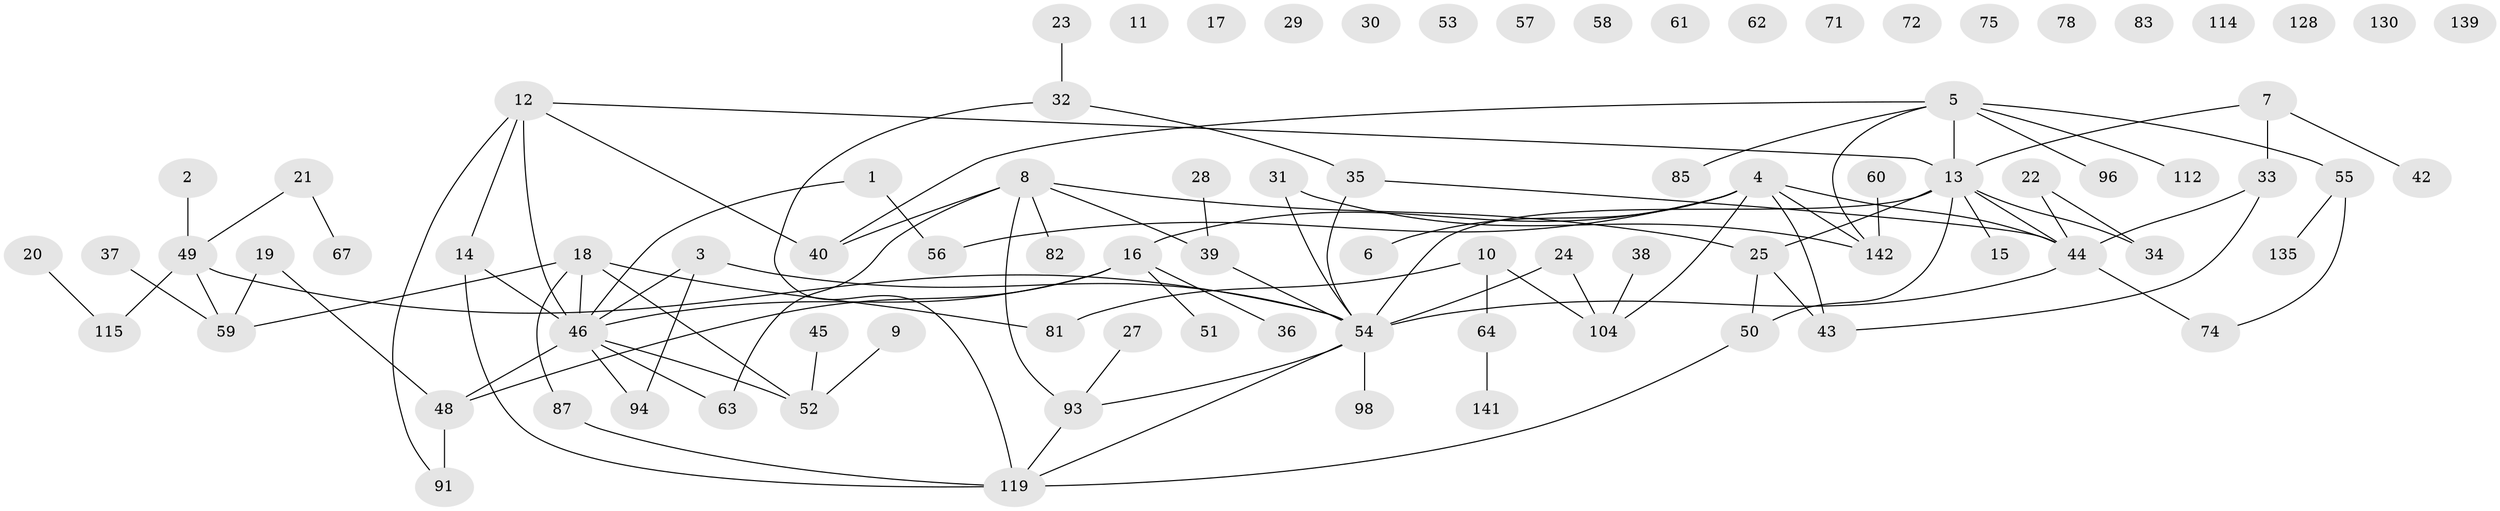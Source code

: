 // original degree distribution, {3: 0.23648648648648649, 2: 0.25, 1: 0.23648648648648649, 4: 0.08783783783783784, 5: 0.0472972972972973, 0: 0.11486486486486487, 8: 0.013513513513513514, 6: 0.006756756756756757, 7: 0.006756756756756757}
// Generated by graph-tools (version 1.1) at 2025/16/03/04/25 18:16:29]
// undirected, 88 vertices, 101 edges
graph export_dot {
graph [start="1"]
  node [color=gray90,style=filled];
  1 [super="+131+41"];
  2 [super="+26"];
  3 [super="+123"];
  4 [super="+120+47"];
  5 [super="+143+84"];
  6;
  7 [super="+69+65"];
  8 [super="+147"];
  9;
  10 [super="+70"];
  11;
  12 [super="+111+124"];
  13 [super="+125+108"];
  14 [super="+76"];
  15 [super="+138"];
  16 [super="+92+134"];
  17;
  18 [super="+95"];
  19;
  20;
  21;
  22;
  23;
  24 [super="+97"];
  25 [super="+99"];
  27;
  28;
  29;
  30;
  31;
  32;
  33;
  34;
  35;
  36;
  37;
  38;
  39;
  40 [super="+73+102"];
  42;
  43 [super="+107+86"];
  44;
  45;
  46 [super="+66"];
  48 [super="+133+77"];
  49;
  50 [super="+109"];
  51;
  52;
  53;
  54 [super="+100+80"];
  55;
  56 [super="+110"];
  57;
  58;
  59;
  60;
  61;
  62;
  63 [super="+79+89"];
  64;
  67;
  71;
  72;
  74;
  75 [super="+132"];
  78;
  81 [super="+90"];
  82;
  83;
  85;
  87 [super="+116"];
  91;
  93 [super="+117"];
  94;
  96;
  98 [super="+103"];
  104;
  112;
  114;
  115 [super="+118"];
  119 [super="+121"];
  128;
  130;
  135;
  139;
  141;
  142 [super="+145"];
  1 -- 56;
  1 -- 46;
  2 -- 49;
  3 -- 94;
  3 -- 46;
  3 -- 54;
  4 -- 43;
  4 -- 142 [weight=2];
  4 -- 44 [weight=2];
  4 -- 16;
  4 -- 6;
  4 -- 56;
  4 -- 104;
  5 -- 55;
  5 -- 85;
  5 -- 142;
  5 -- 40;
  5 -- 96;
  5 -- 112;
  5 -- 13;
  7 -- 42;
  7 -- 13;
  7 -- 33;
  8 -- 82;
  8 -- 39;
  8 -- 63;
  8 -- 25;
  8 -- 93;
  8 -- 40;
  9 -- 52;
  10 -- 64;
  10 -- 81;
  10 -- 104;
  12 -- 91;
  12 -- 14;
  12 -- 13;
  12 -- 46;
  12 -- 40;
  13 -- 34;
  13 -- 15;
  13 -- 50;
  13 -- 54;
  13 -- 25;
  13 -- 44;
  14 -- 119;
  14 -- 46;
  16 -- 51;
  16 -- 48;
  16 -- 36;
  16 -- 46;
  18 -- 81;
  18 -- 52;
  18 -- 59;
  18 -- 46;
  18 -- 87;
  19 -- 59;
  19 -- 48;
  20 -- 115;
  21 -- 49;
  21 -- 67;
  22 -- 34;
  22 -- 44;
  23 -- 32;
  24 -- 104;
  24 -- 54;
  25 -- 50;
  25 -- 43;
  27 -- 93;
  28 -- 39;
  31 -- 54;
  31 -- 142;
  32 -- 35;
  32 -- 119;
  33 -- 44;
  33 -- 43;
  35 -- 44;
  35 -- 54;
  37 -- 59;
  38 -- 104;
  39 -- 54;
  44 -- 54;
  44 -- 74;
  45 -- 52;
  46 -- 48;
  46 -- 52;
  46 -- 94;
  46 -- 63;
  48 -- 91 [weight=2];
  49 -- 54;
  49 -- 59;
  49 -- 115;
  50 -- 119;
  54 -- 98;
  54 -- 119;
  54 -- 93;
  55 -- 74;
  55 -- 135;
  60 -- 142;
  64 -- 141;
  87 -- 119;
  93 -- 119;
}
